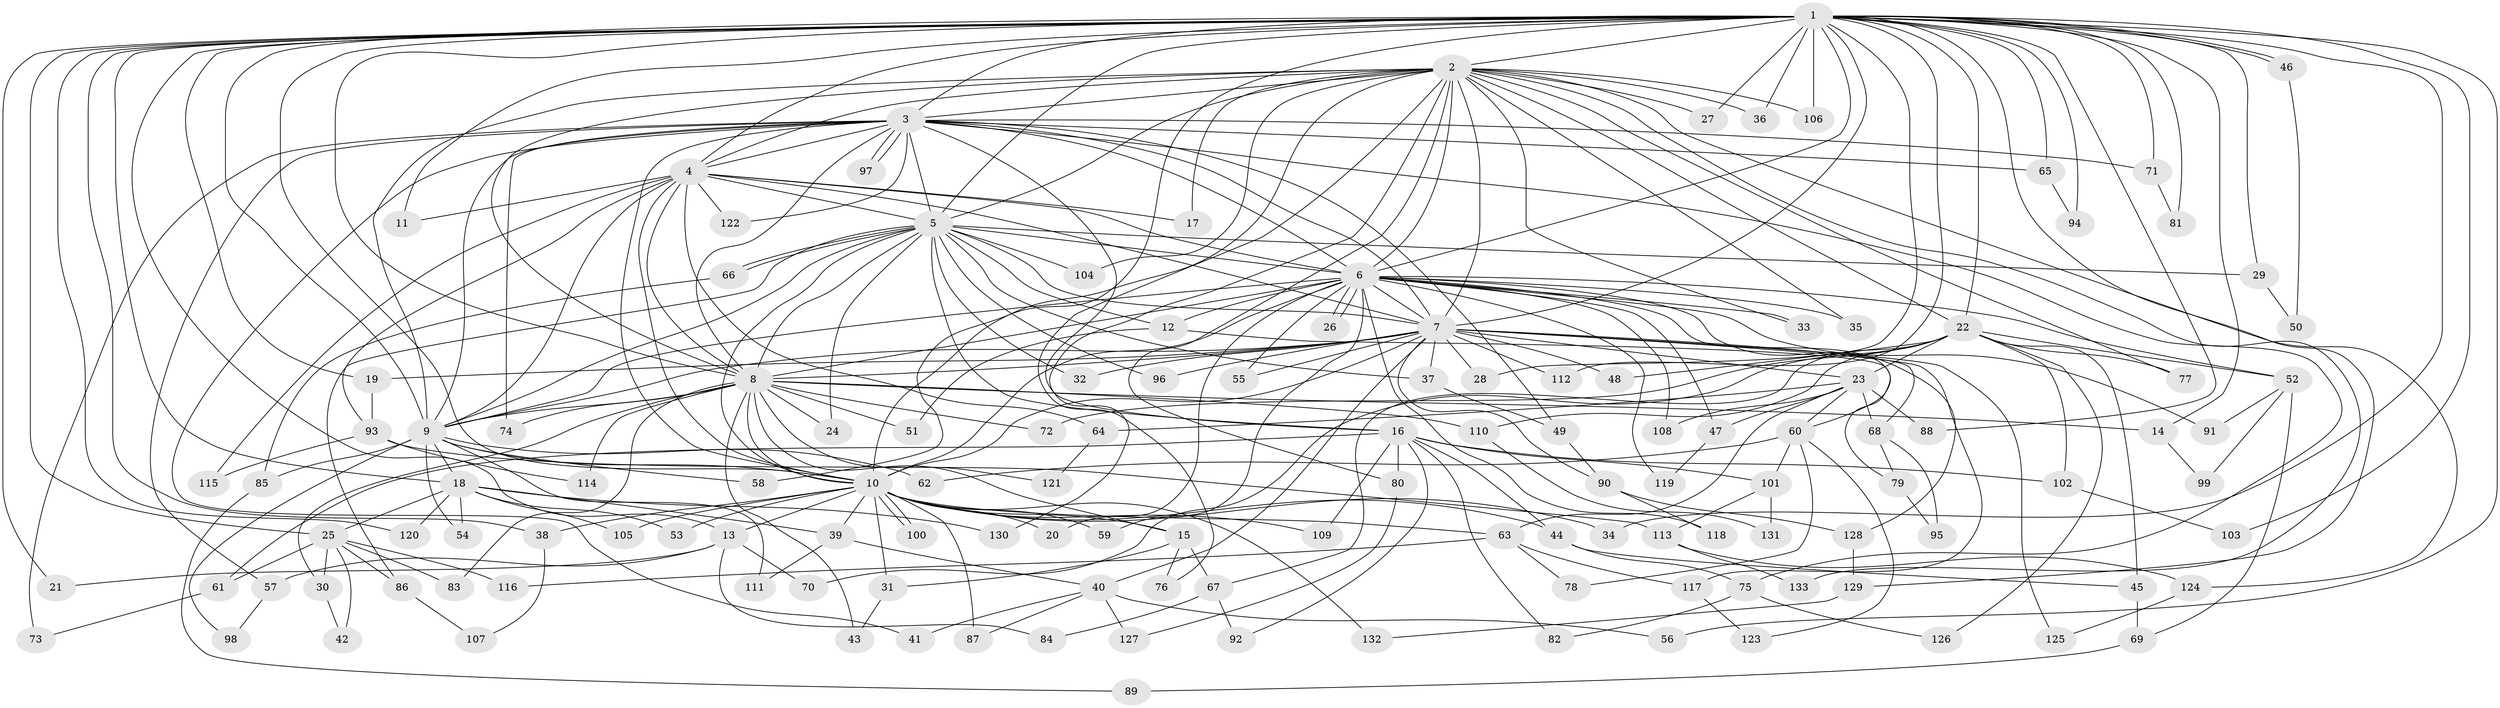 // coarse degree distribution, {43: 0.00980392156862745, 21: 0.029411764705882353, 20: 0.0196078431372549, 13: 0.00980392156862745, 22: 0.0196078431372549, 26: 0.00980392156862745, 2: 0.5196078431372549, 7: 0.00980392156862745, 3: 0.14705882352941177, 4: 0.12745098039215685, 11: 0.00980392156862745, 8: 0.0196078431372549, 6: 0.029411764705882353, 1: 0.0392156862745098}
// Generated by graph-tools (version 1.1) at 2025/41/03/06/25 10:41:39]
// undirected, 133 vertices, 291 edges
graph export_dot {
graph [start="1"]
  node [color=gray90,style=filled];
  1;
  2;
  3;
  4;
  5;
  6;
  7;
  8;
  9;
  10;
  11;
  12;
  13;
  14;
  15;
  16;
  17;
  18;
  19;
  20;
  21;
  22;
  23;
  24;
  25;
  26;
  27;
  28;
  29;
  30;
  31;
  32;
  33;
  34;
  35;
  36;
  37;
  38;
  39;
  40;
  41;
  42;
  43;
  44;
  45;
  46;
  47;
  48;
  49;
  50;
  51;
  52;
  53;
  54;
  55;
  56;
  57;
  58;
  59;
  60;
  61;
  62;
  63;
  64;
  65;
  66;
  67;
  68;
  69;
  70;
  71;
  72;
  73;
  74;
  75;
  76;
  77;
  78;
  79;
  80;
  81;
  82;
  83;
  84;
  85;
  86;
  87;
  88;
  89;
  90;
  91;
  92;
  93;
  94;
  95;
  96;
  97;
  98;
  99;
  100;
  101;
  102;
  103;
  104;
  105;
  106;
  107;
  108;
  109;
  110;
  111;
  112;
  113;
  114;
  115;
  116;
  117;
  118;
  119;
  120;
  121;
  122;
  123;
  124;
  125;
  126;
  127;
  128;
  129;
  130;
  131;
  132;
  133;
  1 -- 2;
  1 -- 3;
  1 -- 4;
  1 -- 5;
  1 -- 6;
  1 -- 7;
  1 -- 8;
  1 -- 9;
  1 -- 10;
  1 -- 11;
  1 -- 13;
  1 -- 14;
  1 -- 18;
  1 -- 19;
  1 -- 21;
  1 -- 22;
  1 -- 25;
  1 -- 27;
  1 -- 28;
  1 -- 29;
  1 -- 34;
  1 -- 36;
  1 -- 38;
  1 -- 46;
  1 -- 46;
  1 -- 56;
  1 -- 58;
  1 -- 65;
  1 -- 71;
  1 -- 81;
  1 -- 88;
  1 -- 94;
  1 -- 103;
  1 -- 106;
  1 -- 112;
  1 -- 120;
  1 -- 129;
  2 -- 3;
  2 -- 4;
  2 -- 5;
  2 -- 6;
  2 -- 7;
  2 -- 8;
  2 -- 9;
  2 -- 10;
  2 -- 17;
  2 -- 22;
  2 -- 27;
  2 -- 33;
  2 -- 35;
  2 -- 36;
  2 -- 76;
  2 -- 77;
  2 -- 80;
  2 -- 104;
  2 -- 106;
  2 -- 124;
  2 -- 130;
  2 -- 133;
  3 -- 4;
  3 -- 5;
  3 -- 6;
  3 -- 7;
  3 -- 8;
  3 -- 9;
  3 -- 10;
  3 -- 16;
  3 -- 41;
  3 -- 49;
  3 -- 57;
  3 -- 65;
  3 -- 71;
  3 -- 73;
  3 -- 74;
  3 -- 75;
  3 -- 97;
  3 -- 97;
  3 -- 122;
  4 -- 5;
  4 -- 6;
  4 -- 7;
  4 -- 8;
  4 -- 9;
  4 -- 10;
  4 -- 11;
  4 -- 17;
  4 -- 64;
  4 -- 93;
  4 -- 115;
  4 -- 122;
  5 -- 6;
  5 -- 7;
  5 -- 8;
  5 -- 9;
  5 -- 10;
  5 -- 12;
  5 -- 16;
  5 -- 24;
  5 -- 29;
  5 -- 32;
  5 -- 37;
  5 -- 66;
  5 -- 66;
  5 -- 86;
  5 -- 96;
  5 -- 104;
  6 -- 7;
  6 -- 8;
  6 -- 9;
  6 -- 10;
  6 -- 12;
  6 -- 20;
  6 -- 26;
  6 -- 26;
  6 -- 33;
  6 -- 35;
  6 -- 47;
  6 -- 52;
  6 -- 55;
  6 -- 59;
  6 -- 60;
  6 -- 91;
  6 -- 108;
  6 -- 118;
  6 -- 119;
  6 -- 128;
  7 -- 8;
  7 -- 9;
  7 -- 10;
  7 -- 19;
  7 -- 23;
  7 -- 28;
  7 -- 32;
  7 -- 37;
  7 -- 40;
  7 -- 48;
  7 -- 55;
  7 -- 68;
  7 -- 90;
  7 -- 96;
  7 -- 112;
  7 -- 117;
  7 -- 125;
  8 -- 9;
  8 -- 10;
  8 -- 14;
  8 -- 15;
  8 -- 24;
  8 -- 30;
  8 -- 43;
  8 -- 51;
  8 -- 72;
  8 -- 74;
  8 -- 83;
  8 -- 110;
  8 -- 114;
  8 -- 121;
  9 -- 10;
  9 -- 18;
  9 -- 54;
  9 -- 58;
  9 -- 62;
  9 -- 85;
  9 -- 98;
  9 -- 111;
  10 -- 13;
  10 -- 15;
  10 -- 20;
  10 -- 31;
  10 -- 34;
  10 -- 38;
  10 -- 39;
  10 -- 44;
  10 -- 53;
  10 -- 59;
  10 -- 63;
  10 -- 87;
  10 -- 100;
  10 -- 100;
  10 -- 105;
  10 -- 109;
  10 -- 132;
  12 -- 51;
  12 -- 79;
  13 -- 21;
  13 -- 57;
  13 -- 70;
  13 -- 84;
  14 -- 99;
  15 -- 31;
  15 -- 67;
  15 -- 76;
  16 -- 44;
  16 -- 61;
  16 -- 80;
  16 -- 82;
  16 -- 92;
  16 -- 101;
  16 -- 102;
  16 -- 109;
  18 -- 25;
  18 -- 39;
  18 -- 53;
  18 -- 54;
  18 -- 105;
  18 -- 120;
  18 -- 130;
  19 -- 93;
  22 -- 23;
  22 -- 45;
  22 -- 48;
  22 -- 52;
  22 -- 67;
  22 -- 70;
  22 -- 72;
  22 -- 77;
  22 -- 102;
  22 -- 110;
  22 -- 126;
  23 -- 47;
  23 -- 60;
  23 -- 63;
  23 -- 64;
  23 -- 68;
  23 -- 88;
  23 -- 108;
  25 -- 30;
  25 -- 42;
  25 -- 61;
  25 -- 83;
  25 -- 86;
  25 -- 116;
  29 -- 50;
  30 -- 42;
  31 -- 43;
  37 -- 49;
  38 -- 107;
  39 -- 40;
  39 -- 111;
  40 -- 41;
  40 -- 56;
  40 -- 87;
  40 -- 127;
  44 -- 45;
  44 -- 75;
  45 -- 69;
  46 -- 50;
  47 -- 119;
  49 -- 90;
  52 -- 69;
  52 -- 91;
  52 -- 99;
  57 -- 98;
  60 -- 62;
  60 -- 78;
  60 -- 101;
  60 -- 123;
  61 -- 73;
  63 -- 78;
  63 -- 116;
  63 -- 117;
  64 -- 121;
  65 -- 94;
  66 -- 85;
  67 -- 84;
  67 -- 92;
  68 -- 79;
  68 -- 95;
  69 -- 89;
  71 -- 81;
  75 -- 82;
  75 -- 126;
  79 -- 95;
  80 -- 127;
  85 -- 89;
  86 -- 107;
  90 -- 118;
  90 -- 128;
  93 -- 113;
  93 -- 114;
  93 -- 115;
  101 -- 113;
  101 -- 131;
  102 -- 103;
  110 -- 131;
  113 -- 124;
  113 -- 133;
  117 -- 123;
  124 -- 125;
  128 -- 129;
  129 -- 132;
}

